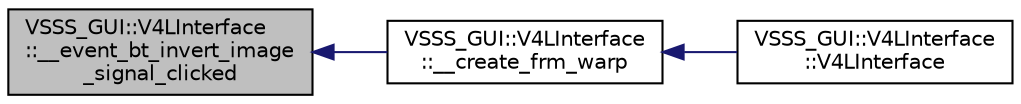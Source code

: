digraph "VSSS_GUI::V4LInterface::__event_bt_invert_image_signal_clicked"
{
 // INTERACTIVE_SVG=YES
  edge [fontname="Helvetica",fontsize="10",labelfontname="Helvetica",labelfontsize="10"];
  node [fontname="Helvetica",fontsize="10",shape=record];
  rankdir="LR";
  Node157 [label="VSSS_GUI::V4LInterface\l::__event_bt_invert_image\l_signal_clicked",height=0.2,width=0.4,color="black", fillcolor="grey75", style="filled", fontcolor="black"];
  Node157 -> Node158 [dir="back",color="midnightblue",fontsize="10",style="solid",fontname="Helvetica"];
  Node158 [label="VSSS_GUI::V4LInterface\l::__create_frm_warp",height=0.2,width=0.4,color="black", fillcolor="white", style="filled",URL="$class_v_s_s_s___g_u_i_1_1_v4_l_interface.html#a3a93979f5fe811ca90616e568a6df989",tooltip="Adds Warp frame and its inner elements. "];
  Node158 -> Node159 [dir="back",color="midnightblue",fontsize="10",style="solid",fontname="Helvetica"];
  Node159 [label="VSSS_GUI::V4LInterface\l::V4LInterface",height=0.2,width=0.4,color="black", fillcolor="white", style="filled",URL="$class_v_s_s_s___g_u_i_1_1_v4_l_interface.html#a8fafd828eacc6d5480649fa9fddc7ee4",tooltip="Constructor of a V4LInterface object. "];
}
